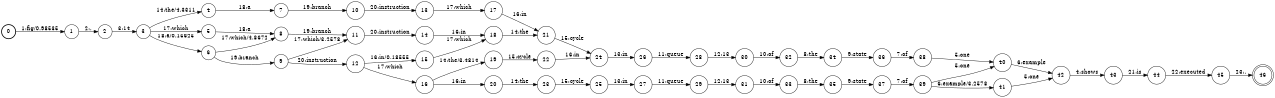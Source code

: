digraph FST {
rankdir = LR;
size = "8.5,11";
label = "";
center = 1;
orientation = Portrait;
ranksep = "0.4";
nodesep = "0.25";
0 [label = "0", shape = circle, style = bold, fontsize = 14]
	0 -> 1 [label = "1:fig/0.98535", fontsize = 14];
1 [label = "1", shape = circle, style = solid, fontsize = 14]
	1 -> 2 [label = "2:.", fontsize = 14];
2 [label = "2", shape = circle, style = solid, fontsize = 14]
	2 -> 3 [label = "3:14", fontsize = 14];
3 [label = "3", shape = circle, style = solid, fontsize = 14]
	3 -> 4 [label = "14:the/4.3311", fontsize = 14];
	3 -> 5 [label = "17:which", fontsize = 14];
	3 -> 6 [label = "18:a/0.15625", fontsize = 14];
4 [label = "4", shape = circle, style = solid, fontsize = 14]
	4 -> 7 [label = "18:a", fontsize = 14];
5 [label = "5", shape = circle, style = solid, fontsize = 14]
	5 -> 8 [label = "18:a", fontsize = 14];
6 [label = "6", shape = circle, style = solid, fontsize = 14]
	6 -> 8 [label = "17:which/4.8672", fontsize = 14];
	6 -> 9 [label = "19:branch", fontsize = 14];
7 [label = "7", shape = circle, style = solid, fontsize = 14]
	7 -> 10 [label = "19:branch", fontsize = 14];
8 [label = "8", shape = circle, style = solid, fontsize = 14]
	8 -> 11 [label = "19:branch", fontsize = 14];
9 [label = "9", shape = circle, style = solid, fontsize = 14]
	9 -> 11 [label = "17:which/3.2578", fontsize = 14];
	9 -> 12 [label = "20:instruction", fontsize = 14];
10 [label = "10", shape = circle, style = solid, fontsize = 14]
	10 -> 13 [label = "20:instruction", fontsize = 14];
11 [label = "11", shape = circle, style = solid, fontsize = 14]
	11 -> 14 [label = "20:instruction", fontsize = 14];
12 [label = "12", shape = circle, style = solid, fontsize = 14]
	12 -> 15 [label = "16:in/0.18555", fontsize = 14];
	12 -> 16 [label = "17:which", fontsize = 14];
13 [label = "13", shape = circle, style = solid, fontsize = 14]
	13 -> 17 [label = "17:which", fontsize = 14];
14 [label = "14", shape = circle, style = solid, fontsize = 14]
	14 -> 18 [label = "16:in", fontsize = 14];
15 [label = "15", shape = circle, style = solid, fontsize = 14]
	15 -> 18 [label = "17:which", fontsize = 14];
16 [label = "16", shape = circle, style = solid, fontsize = 14]
	16 -> 19 [label = "14:the/3.4814", fontsize = 14];
	16 -> 20 [label = "16:in", fontsize = 14];
17 [label = "17", shape = circle, style = solid, fontsize = 14]
	17 -> 21 [label = "16:in", fontsize = 14];
18 [label = "18", shape = circle, style = solid, fontsize = 14]
	18 -> 21 [label = "14:the", fontsize = 14];
19 [label = "19", shape = circle, style = solid, fontsize = 14]
	19 -> 22 [label = "15:cycle", fontsize = 14];
20 [label = "20", shape = circle, style = solid, fontsize = 14]
	20 -> 23 [label = "14:the", fontsize = 14];
21 [label = "21", shape = circle, style = solid, fontsize = 14]
	21 -> 24 [label = "15:cycle", fontsize = 14];
22 [label = "22", shape = circle, style = solid, fontsize = 14]
	22 -> 24 [label = "16:in", fontsize = 14];
23 [label = "23", shape = circle, style = solid, fontsize = 14]
	23 -> 25 [label = "15:cycle", fontsize = 14];
24 [label = "24", shape = circle, style = solid, fontsize = 14]
	24 -> 26 [label = "13:in", fontsize = 14];
25 [label = "25", shape = circle, style = solid, fontsize = 14]
	25 -> 27 [label = "13:in", fontsize = 14];
26 [label = "26", shape = circle, style = solid, fontsize = 14]
	26 -> 28 [label = "11:queue", fontsize = 14];
27 [label = "27", shape = circle, style = solid, fontsize = 14]
	27 -> 29 [label = "11:queue", fontsize = 14];
28 [label = "28", shape = circle, style = solid, fontsize = 14]
	28 -> 30 [label = "12:13", fontsize = 14];
29 [label = "29", shape = circle, style = solid, fontsize = 14]
	29 -> 31 [label = "12:13", fontsize = 14];
30 [label = "30", shape = circle, style = solid, fontsize = 14]
	30 -> 32 [label = "10:of", fontsize = 14];
31 [label = "31", shape = circle, style = solid, fontsize = 14]
	31 -> 33 [label = "10:of", fontsize = 14];
32 [label = "32", shape = circle, style = solid, fontsize = 14]
	32 -> 34 [label = "8:the", fontsize = 14];
33 [label = "33", shape = circle, style = solid, fontsize = 14]
	33 -> 35 [label = "8:the", fontsize = 14];
34 [label = "34", shape = circle, style = solid, fontsize = 14]
	34 -> 36 [label = "9:state", fontsize = 14];
35 [label = "35", shape = circle, style = solid, fontsize = 14]
	35 -> 37 [label = "9:state", fontsize = 14];
36 [label = "36", shape = circle, style = solid, fontsize = 14]
	36 -> 38 [label = "7:of", fontsize = 14];
37 [label = "37", shape = circle, style = solid, fontsize = 14]
	37 -> 39 [label = "7:of", fontsize = 14];
38 [label = "38", shape = circle, style = solid, fontsize = 14]
	38 -> 40 [label = "5:one", fontsize = 14];
39 [label = "39", shape = circle, style = solid, fontsize = 14]
	39 -> 40 [label = "5:one", fontsize = 14];
	39 -> 41 [label = "6:example/3.2578", fontsize = 14];
40 [label = "40", shape = circle, style = solid, fontsize = 14]
	40 -> 42 [label = "6:example", fontsize = 14];
41 [label = "41", shape = circle, style = solid, fontsize = 14]
	41 -> 42 [label = "5:one", fontsize = 14];
42 [label = "42", shape = circle, style = solid, fontsize = 14]
	42 -> 43 [label = "4:shows", fontsize = 14];
43 [label = "43", shape = circle, style = solid, fontsize = 14]
	43 -> 44 [label = "21:is", fontsize = 14];
44 [label = "44", shape = circle, style = solid, fontsize = 14]
	44 -> 45 [label = "22:executed", fontsize = 14];
45 [label = "45", shape = circle, style = solid, fontsize = 14]
	45 -> 46 [label = "23:.", fontsize = 14];
46 [label = "46", shape = doublecircle, style = solid, fontsize = 14]
}
